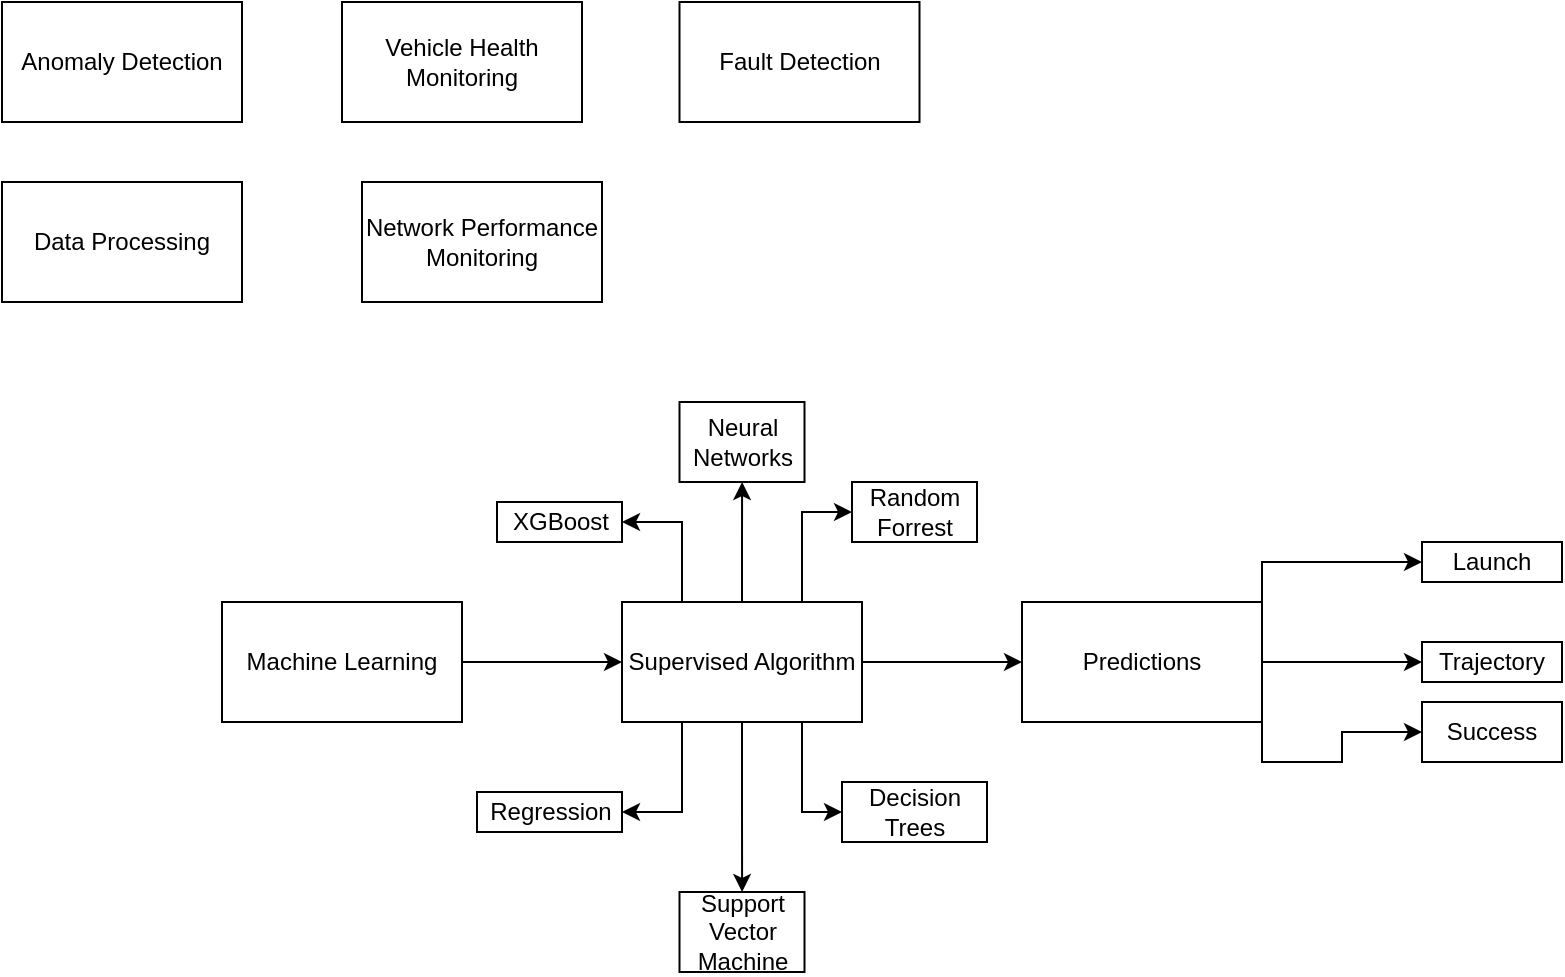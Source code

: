 <mxfile version="14.9.3" type="github">
  <diagram id="C5RBs43oDa-KdzZeNtuy" name="Page-1">
    <mxGraphModel dx="1108" dy="793" grid="1" gridSize="10" guides="1" tooltips="1" connect="1" arrows="1" fold="1" page="1" pageScale="1" pageWidth="827" pageHeight="1169" math="0" shadow="0">
      <root>
        <mxCell id="WIyWlLk6GJQsqaUBKTNV-0" />
        <mxCell id="WIyWlLk6GJQsqaUBKTNV-1" parent="WIyWlLk6GJQsqaUBKTNV-0" />
        <mxCell id="cbIeKDAcqf2PVswtUej4-2" value="" style="edgeStyle=orthogonalEdgeStyle;rounded=0;orthogonalLoop=1;jettySize=auto;html=1;" edge="1" parent="WIyWlLk6GJQsqaUBKTNV-1" source="cbIeKDAcqf2PVswtUej4-0" target="cbIeKDAcqf2PVswtUej4-1">
          <mxGeometry relative="1" as="geometry" />
        </mxCell>
        <mxCell id="cbIeKDAcqf2PVswtUej4-0" value="Machine Learning" style="rounded=0;whiteSpace=wrap;html=1;" vertex="1" parent="WIyWlLk6GJQsqaUBKTNV-1">
          <mxGeometry x="140" y="330" width="120" height="60" as="geometry" />
        </mxCell>
        <mxCell id="cbIeKDAcqf2PVswtUej4-4" value="" style="edgeStyle=orthogonalEdgeStyle;rounded=0;orthogonalLoop=1;jettySize=auto;html=1;" edge="1" parent="WIyWlLk6GJQsqaUBKTNV-1" source="cbIeKDAcqf2PVswtUej4-1" target="cbIeKDAcqf2PVswtUej4-3">
          <mxGeometry relative="1" as="geometry" />
        </mxCell>
        <mxCell id="cbIeKDAcqf2PVswtUej4-17" value="" style="edgeStyle=orthogonalEdgeStyle;rounded=0;orthogonalLoop=1;jettySize=auto;html=1;" edge="1" parent="WIyWlLk6GJQsqaUBKTNV-1" source="cbIeKDAcqf2PVswtUej4-1" target="cbIeKDAcqf2PVswtUej4-16">
          <mxGeometry relative="1" as="geometry" />
        </mxCell>
        <mxCell id="cbIeKDAcqf2PVswtUej4-26" style="edgeStyle=orthogonalEdgeStyle;rounded=0;orthogonalLoop=1;jettySize=auto;html=1;exitX=0.5;exitY=0;exitDx=0;exitDy=0;" edge="1" parent="WIyWlLk6GJQsqaUBKTNV-1" source="cbIeKDAcqf2PVswtUej4-1" target="cbIeKDAcqf2PVswtUej4-24">
          <mxGeometry relative="1" as="geometry" />
        </mxCell>
        <mxCell id="cbIeKDAcqf2PVswtUej4-27" style="edgeStyle=orthogonalEdgeStyle;rounded=0;orthogonalLoop=1;jettySize=auto;html=1;exitX=0.75;exitY=0;exitDx=0;exitDy=0;entryX=0;entryY=0.5;entryDx=0;entryDy=0;" edge="1" parent="WIyWlLk6GJQsqaUBKTNV-1" source="cbIeKDAcqf2PVswtUej4-1" target="cbIeKDAcqf2PVswtUej4-19">
          <mxGeometry relative="1" as="geometry" />
        </mxCell>
        <mxCell id="cbIeKDAcqf2PVswtUej4-28" style="edgeStyle=orthogonalEdgeStyle;rounded=0;orthogonalLoop=1;jettySize=auto;html=1;exitX=0.75;exitY=1;exitDx=0;exitDy=0;entryX=0;entryY=0.5;entryDx=0;entryDy=0;" edge="1" parent="WIyWlLk6GJQsqaUBKTNV-1" source="cbIeKDAcqf2PVswtUej4-1" target="cbIeKDAcqf2PVswtUej4-20">
          <mxGeometry relative="1" as="geometry" />
        </mxCell>
        <mxCell id="cbIeKDAcqf2PVswtUej4-29" style="edgeStyle=orthogonalEdgeStyle;rounded=0;orthogonalLoop=1;jettySize=auto;html=1;exitX=0.25;exitY=1;exitDx=0;exitDy=0;entryX=1;entryY=0.5;entryDx=0;entryDy=0;" edge="1" parent="WIyWlLk6GJQsqaUBKTNV-1" source="cbIeKDAcqf2PVswtUej4-1" target="cbIeKDAcqf2PVswtUej4-25">
          <mxGeometry relative="1" as="geometry" />
        </mxCell>
        <mxCell id="cbIeKDAcqf2PVswtUej4-32" style="edgeStyle=orthogonalEdgeStyle;rounded=0;orthogonalLoop=1;jettySize=auto;html=1;exitX=0.25;exitY=0;exitDx=0;exitDy=0;entryX=1;entryY=0.5;entryDx=0;entryDy=0;" edge="1" parent="WIyWlLk6GJQsqaUBKTNV-1" source="cbIeKDAcqf2PVswtUej4-1" target="cbIeKDAcqf2PVswtUej4-18">
          <mxGeometry relative="1" as="geometry" />
        </mxCell>
        <mxCell id="cbIeKDAcqf2PVswtUej4-1" value="Supervised Algorithm" style="rounded=0;whiteSpace=wrap;html=1;" vertex="1" parent="WIyWlLk6GJQsqaUBKTNV-1">
          <mxGeometry x="340" y="330" width="120" height="60" as="geometry" />
        </mxCell>
        <mxCell id="cbIeKDAcqf2PVswtUej4-6" value="" style="edgeStyle=orthogonalEdgeStyle;rounded=0;orthogonalLoop=1;jettySize=auto;html=1;" edge="1" parent="WIyWlLk6GJQsqaUBKTNV-1" source="cbIeKDAcqf2PVswtUej4-3" target="cbIeKDAcqf2PVswtUej4-5">
          <mxGeometry relative="1" as="geometry" />
        </mxCell>
        <mxCell id="cbIeKDAcqf2PVswtUej4-13" style="edgeStyle=orthogonalEdgeStyle;rounded=0;orthogonalLoop=1;jettySize=auto;html=1;exitX=1;exitY=1;exitDx=0;exitDy=0;" edge="1" parent="WIyWlLk6GJQsqaUBKTNV-1" source="cbIeKDAcqf2PVswtUej4-3" target="cbIeKDAcqf2PVswtUej4-9">
          <mxGeometry relative="1" as="geometry" />
        </mxCell>
        <mxCell id="cbIeKDAcqf2PVswtUej4-14" style="edgeStyle=orthogonalEdgeStyle;rounded=0;orthogonalLoop=1;jettySize=auto;html=1;exitX=1;exitY=0;exitDx=0;exitDy=0;entryX=0;entryY=0.5;entryDx=0;entryDy=0;" edge="1" parent="WIyWlLk6GJQsqaUBKTNV-1" source="cbIeKDAcqf2PVswtUej4-3" target="cbIeKDAcqf2PVswtUej4-7">
          <mxGeometry relative="1" as="geometry" />
        </mxCell>
        <mxCell id="cbIeKDAcqf2PVswtUej4-3" value="Predictions" style="rounded=0;whiteSpace=wrap;html=1;" vertex="1" parent="WIyWlLk6GJQsqaUBKTNV-1">
          <mxGeometry x="540" y="330" width="120" height="60" as="geometry" />
        </mxCell>
        <mxCell id="cbIeKDAcqf2PVswtUej4-5" value="Trajectory" style="whiteSpace=wrap;html=1;rounded=0;" vertex="1" parent="WIyWlLk6GJQsqaUBKTNV-1">
          <mxGeometry x="740" y="350" width="70" height="20" as="geometry" />
        </mxCell>
        <mxCell id="cbIeKDAcqf2PVswtUej4-7" value="Launch" style="whiteSpace=wrap;html=1;rounded=0;" vertex="1" parent="WIyWlLk6GJQsqaUBKTNV-1">
          <mxGeometry x="740" y="300" width="70" height="20" as="geometry" />
        </mxCell>
        <mxCell id="cbIeKDAcqf2PVswtUej4-9" value="Success" style="whiteSpace=wrap;html=1;rounded=0;" vertex="1" parent="WIyWlLk6GJQsqaUBKTNV-1">
          <mxGeometry x="740" y="380" width="70" height="30" as="geometry" />
        </mxCell>
        <mxCell id="cbIeKDAcqf2PVswtUej4-16" value="Support Vector Machine" style="rounded=0;whiteSpace=wrap;html=1;" vertex="1" parent="WIyWlLk6GJQsqaUBKTNV-1">
          <mxGeometry x="368.75" y="475" width="62.5" height="40" as="geometry" />
        </mxCell>
        <mxCell id="cbIeKDAcqf2PVswtUej4-18" value="XGBoost" style="rounded=0;whiteSpace=wrap;html=1;" vertex="1" parent="WIyWlLk6GJQsqaUBKTNV-1">
          <mxGeometry x="277.5" y="280" width="62.5" height="20" as="geometry" />
        </mxCell>
        <mxCell id="cbIeKDAcqf2PVswtUej4-19" value="Random Forrest" style="rounded=0;whiteSpace=wrap;html=1;" vertex="1" parent="WIyWlLk6GJQsqaUBKTNV-1">
          <mxGeometry x="455" y="270" width="62.5" height="30" as="geometry" />
        </mxCell>
        <mxCell id="cbIeKDAcqf2PVswtUej4-20" value="Decision Trees" style="rounded=0;whiteSpace=wrap;html=1;" vertex="1" parent="WIyWlLk6GJQsqaUBKTNV-1">
          <mxGeometry x="450" y="420" width="72.5" height="30" as="geometry" />
        </mxCell>
        <mxCell id="cbIeKDAcqf2PVswtUej4-24" value="Neural Networks" style="rounded=0;whiteSpace=wrap;html=1;" vertex="1" parent="WIyWlLk6GJQsqaUBKTNV-1">
          <mxGeometry x="368.75" y="230" width="62.5" height="40" as="geometry" />
        </mxCell>
        <mxCell id="cbIeKDAcqf2PVswtUej4-25" value="Regression" style="rounded=0;whiteSpace=wrap;html=1;" vertex="1" parent="WIyWlLk6GJQsqaUBKTNV-1">
          <mxGeometry x="267.5" y="425" width="72.5" height="20" as="geometry" />
        </mxCell>
        <mxCell id="cbIeKDAcqf2PVswtUej4-33" value="Data Processing" style="rounded=0;whiteSpace=wrap;html=1;" vertex="1" parent="WIyWlLk6GJQsqaUBKTNV-1">
          <mxGeometry x="30" y="120" width="120" height="60" as="geometry" />
        </mxCell>
        <mxCell id="cbIeKDAcqf2PVswtUej4-34" value="Network Performance Monitoring" style="rounded=0;whiteSpace=wrap;html=1;" vertex="1" parent="WIyWlLk6GJQsqaUBKTNV-1">
          <mxGeometry x="210" y="120" width="120" height="60" as="geometry" />
        </mxCell>
        <mxCell id="cbIeKDAcqf2PVswtUej4-35" value="Anomaly Detection" style="rounded=0;whiteSpace=wrap;html=1;" vertex="1" parent="WIyWlLk6GJQsqaUBKTNV-1">
          <mxGeometry x="30" y="30" width="120" height="60" as="geometry" />
        </mxCell>
        <mxCell id="cbIeKDAcqf2PVswtUej4-36" value="Vehicle Health Monitoring" style="rounded=0;whiteSpace=wrap;html=1;" vertex="1" parent="WIyWlLk6GJQsqaUBKTNV-1">
          <mxGeometry x="200" y="30" width="120" height="60" as="geometry" />
        </mxCell>
        <mxCell id="cbIeKDAcqf2PVswtUej4-37" value="Fault Detection" style="rounded=0;whiteSpace=wrap;html=1;" vertex="1" parent="WIyWlLk6GJQsqaUBKTNV-1">
          <mxGeometry x="368.75" y="30" width="120" height="60" as="geometry" />
        </mxCell>
      </root>
    </mxGraphModel>
  </diagram>
</mxfile>
